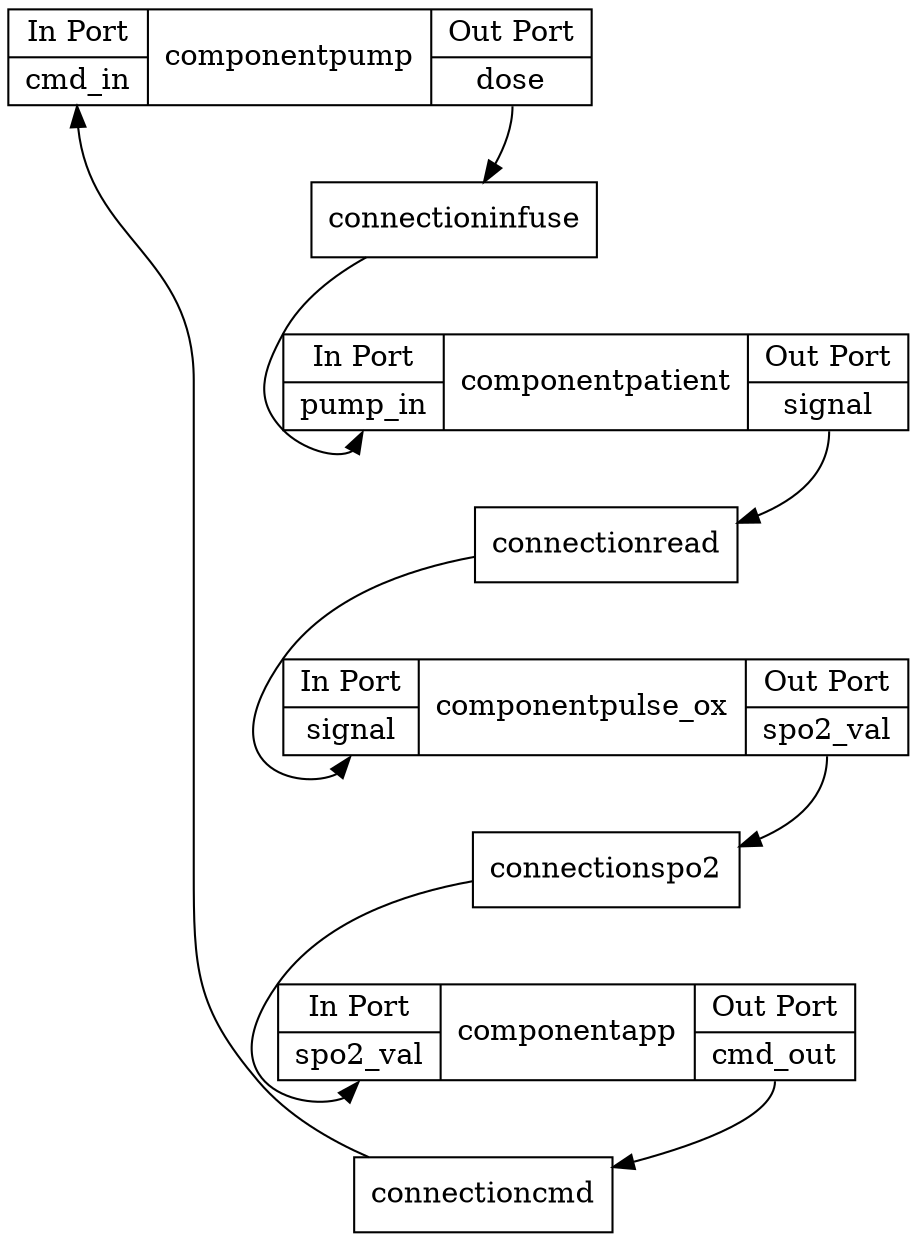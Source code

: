 strict digraph G {
  pump [ label="{In Port|<cmd_in>cmd_in} |component
pump|{Out Port|<dose>dose} " shape="record" ];
  app [ label="{In Port|<spo2_val>spo2_val} |component
app|{Out Port|<cmd_out>cmd_out} " shape="record" ];
  patient [ label="{In Port|<pump_in>pump_in} |component
patient|{Out Port|<signal>signal} " shape="record" ];
  pulse_ox [ label="{In Port|<signal>signal} |component
pulse_ox|{Out Port|<spo2_val>spo2_val} " shape="record" ];
  infuse [ label="connection
infuse" shape="record" ];
  read [ label="connection
read" shape="record" ];
  cmd [ label="connection
cmd" shape="record" ];
  spo2 [ label="connection
spo2" shape="record" ];
  pump -> infuse [ tailport="dose" ];
  infuse -> patient [ headport="pump_in" ];
  patient -> read [ tailport="signal" ];
  read -> pulse_ox [ headport="signal" ];
  app -> cmd [ tailport="cmd_out" ];
  cmd -> pump [ headport="cmd_in" ];
  pulse_ox -> spo2 [ tailport="spo2_val" ];
  spo2 -> app [ headport="spo2_val" ];
}
